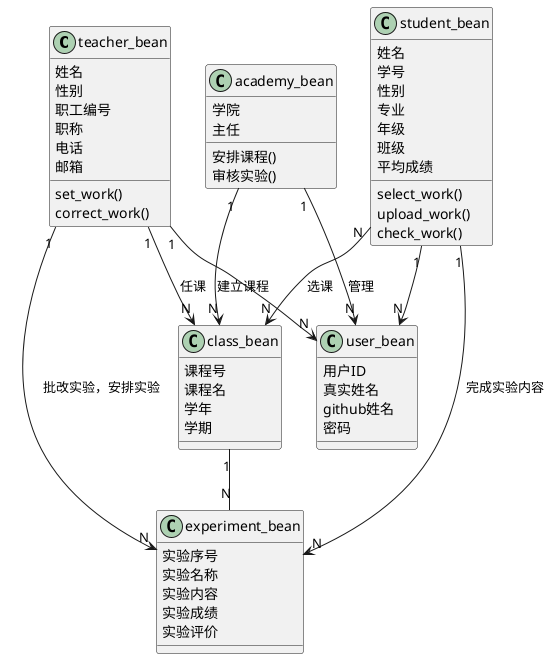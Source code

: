 @startuml

class teacher_bean {
姓名
性别
职工编号
职称
电话
邮箱
{abstract}
set_work()
correct_work()
}

class student_bean{
姓名
学号
性别
专业
年级
班级
平均成绩
{abstract}
select_work()
upload_work()
check_work()
}

class class_bean{
课程号
课程名
学年
学期
}

class experiment_bean{
实验序号
实验名称
实验内容
实验成绩
实验评价
}

class academy_bean{
学院
主任
{abstract}
安排课程()
审核实验()
}

class user_bean{
用户ID
真实姓名
github姓名
密码
}

student_bean "1" --> "N" experiment_bean :完成实验内容
teacher_bean "1" --> "N" experiment_bean :批改实验，安排实验
student_bean "N" --> "N" class_bean :选课
teacher_bean "1" --> "N" class_bean :任课
class_bean "1" -- "N" experiment_bean
academy_bean "1" --> "N" class_bean :建立课程
academy_bean "1" --> "N" user_bean :管理
teacher_bean "1" --> "N" user_bean
student_bean "1" --> "N" user_bean


@enduml